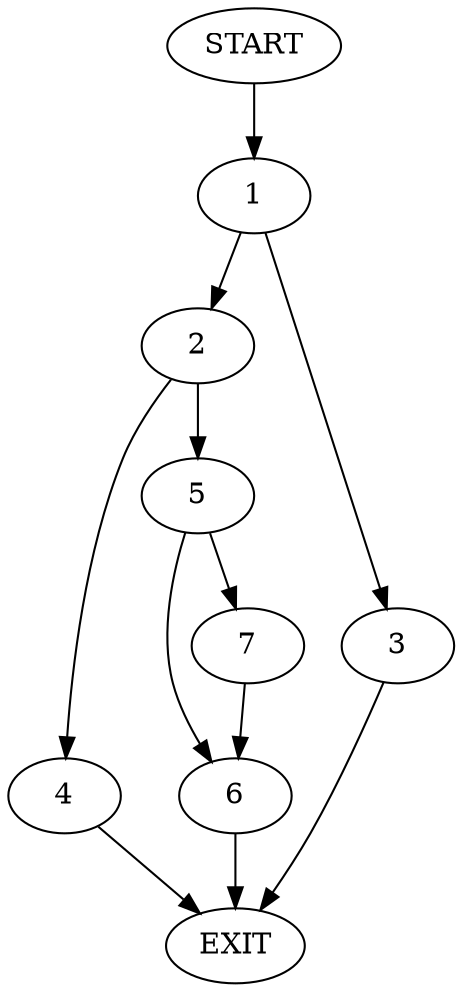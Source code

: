 digraph {
0 [label="START"]
8 [label="EXIT"]
0 -> 1
1 -> 2
1 -> 3
2 -> 4
2 -> 5
3 -> 8
4 -> 8
5 -> 6
5 -> 7
6 -> 8
7 -> 6
}
